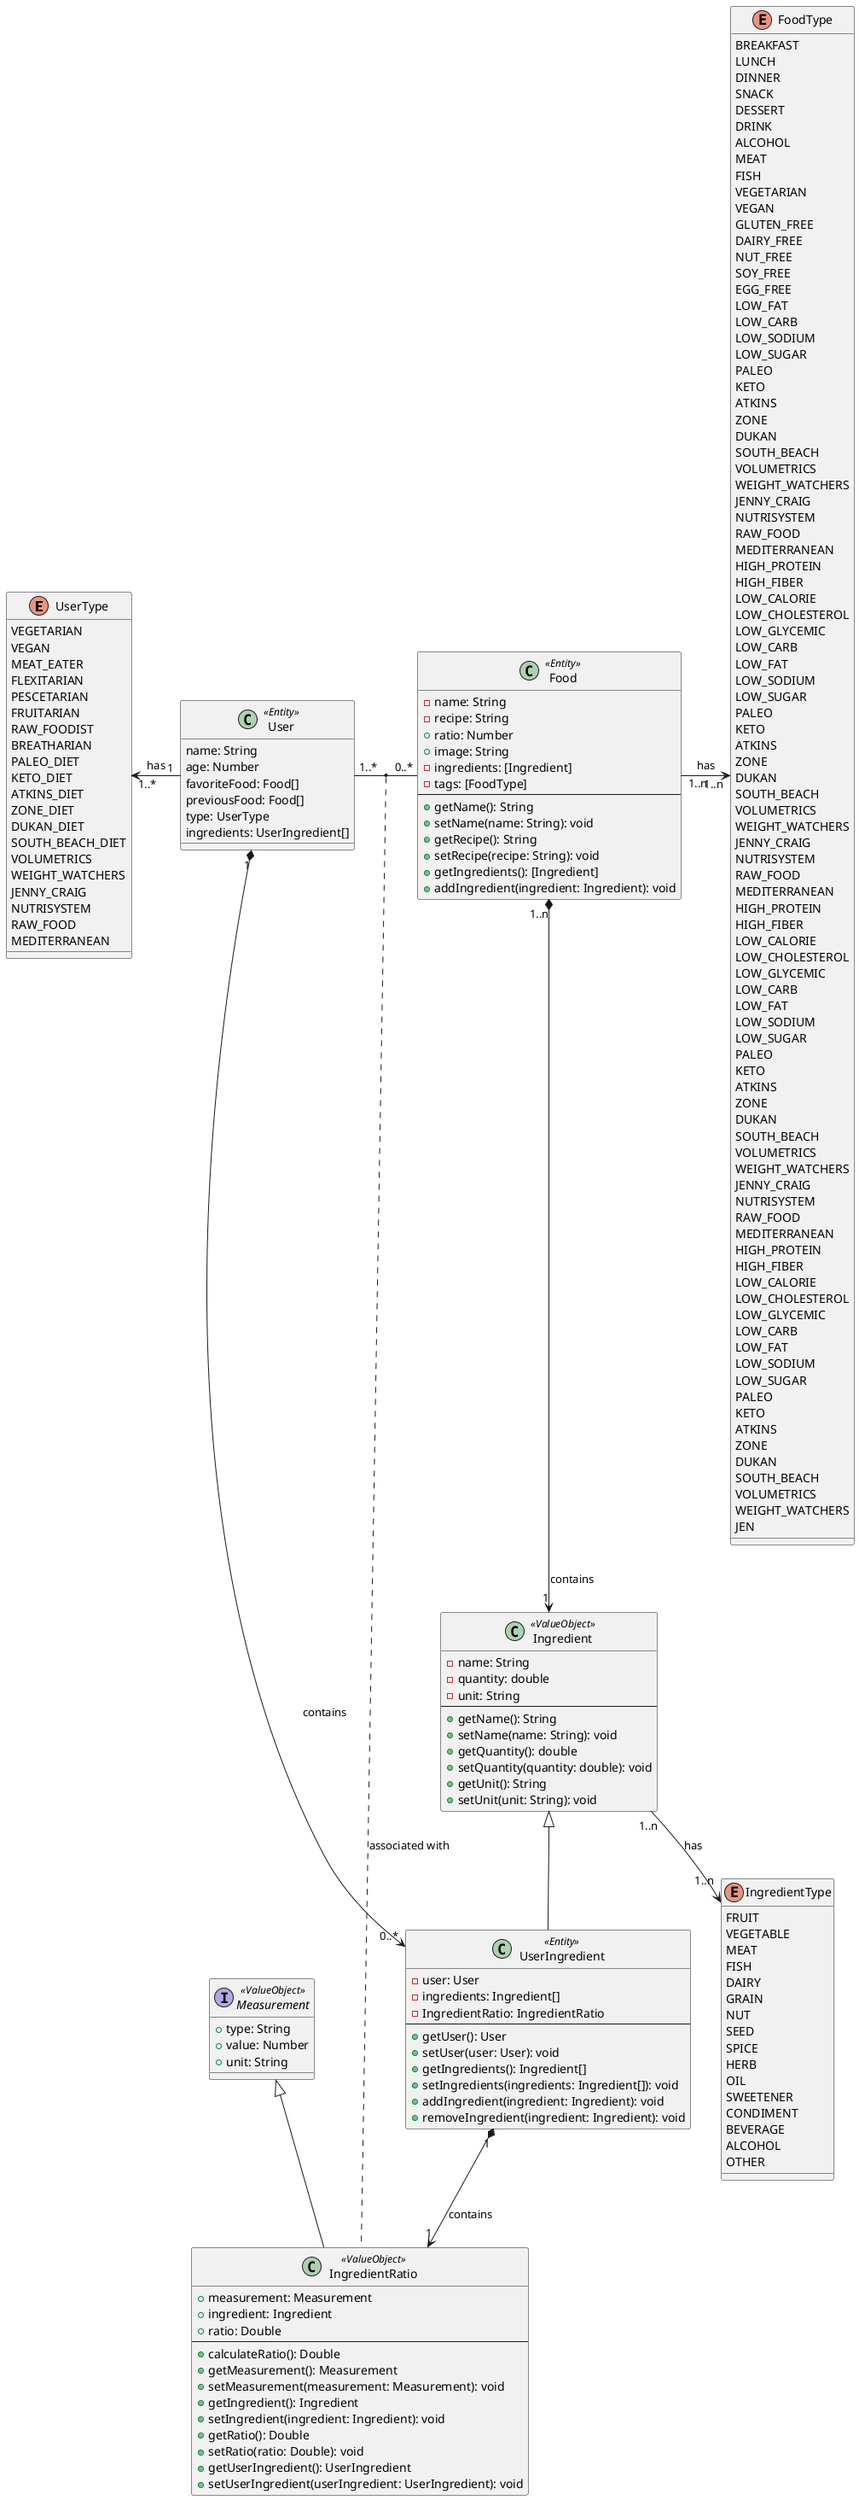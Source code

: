 @startuml "Class-Diagram"

enum UserType {
  VEGETARIAN
  VEGAN
  MEAT_EATER
  FLEXITARIAN
  PESCETARIAN
  FRUITARIAN
  RAW_FOODIST
  BREATHARIAN
  PALEO_DIET
  KETO_DIET
  ATKINS_DIET
  ZONE_DIET
  DUKAN_DIET
  SOUTH_BEACH_DIET
  VOLUMETRICS
  WEIGHT_WATCHERS
  JENNY_CRAIG
  NUTRISYSTEM
  RAW_FOOD
  MEDITERRANEAN
}

enum FoodType {
  BREAKFAST
  LUNCH
  DINNER
  SNACK
  DESSERT
  DRINK
  ALCOHOL
  MEAT
  FISH
  VEGETARIAN
  VEGAN
  GLUTEN_FREE
  DAIRY_FREE
  NUT_FREE
  SOY_FREE
  EGG_FREE
  LOW_FAT
  LOW_CARB
  LOW_SODIUM
  LOW_SUGAR
  PALEO
  KETO
  ATKINS
  ZONE
  DUKAN
  SOUTH_BEACH
  VOLUMETRICS
  WEIGHT_WATCHERS
  JENNY_CRAIG
  NUTRISYSTEM
  RAW_FOOD
  MEDITERRANEAN
  HIGH_PROTEIN
  HIGH_FIBER
  LOW_CALORIE
  LOW_CHOLESTEROL
  LOW_GLYCEMIC
  LOW_CARB
  LOW_FAT
  LOW_SODIUM
  LOW_SUGAR
  PALEO
  KETO
  ATKINS
  ZONE
  DUKAN
  SOUTH_BEACH
  VOLUMETRICS
  WEIGHT_WATCHERS
  JENNY_CRAIG
  NUTRISYSTEM
  RAW_FOOD
  MEDITERRANEAN
  HIGH_PROTEIN
  HIGH_FIBER
  LOW_CALORIE
  LOW_CHOLESTEROL
  LOW_GLYCEMIC
  LOW_CARB
  LOW_FAT
  LOW_SODIUM
  LOW_SUGAR
  PALEO
  KETO
  ATKINS
  ZONE
  DUKAN
  SOUTH_BEACH
  VOLUMETRICS
  WEIGHT_WATCHERS
  JENNY_CRAIG
  NUTRISYSTEM
  RAW_FOOD
  MEDITERRANEAN
  HIGH_PROTEIN
  HIGH_FIBER
  LOW_CALORIE
  LOW_CHOLESTEROL
  LOW_GLYCEMIC
  LOW_CARB
  LOW_FAT
  LOW_SODIUM
  LOW_SUGAR
  PALEO
  KETO
  ATKINS
  ZONE
  DUKAN
  SOUTH_BEACH
  VOLUMETRICS
  WEIGHT_WATCHERS
  JEN
}

enum IngredientType {
  FRUIT
  VEGETABLE
  MEAT
  FISH
  DAIRY
  GRAIN
  NUT
  SEED
  SPICE
  HERB
  OIL
  SWEETENER
  CONDIMENT
  BEVERAGE
  ALCOHOL
  OTHER
}

interface Measurement <<ValueObject>> {
  + type: String
  + value: Number
  + unit: String
}

class IngredientRatio <<ValueObject>> {
  + measurement: Measurement
  + ingredient: Ingredient
  + ratio: Double
  --
  + calculateRatio(): Double
  + getMeasurement(): Measurement
  + setMeasurement(measurement: Measurement): void
  + getIngredient(): Ingredient
  + setIngredient(ingredient: Ingredient): void
  + getRatio(): Double
  + setRatio(ratio: Double): void
  + getUserIngredient(): UserIngredient
  + setUserIngredient(userIngredient: UserIngredient): void
}

class User <<Entity>> {
  name: String
  age: Number
  favoriteFood: Food[]
  previousFood: Food[]
  type: UserType
  ingredients: UserIngredient[]
}

class UserIngredient <<Entity>> {
  - user: User
  - ingredients: Ingredient[]
  - IngredientRatio: IngredientRatio
  --
  + getUser(): User
  + setUser(user: User): void
  + getIngredients(): Ingredient[]
  + setIngredients(ingredients: Ingredient[]): void
  + addIngredient(ingredient: Ingredient): void
  + removeIngredient(ingredient: Ingredient): void
}

class Ingredient <<ValueObject>> {
  - name: String
  - quantity: double
  - unit: String
  --
  + getName(): String
  + setName(name: String): void
  + getQuantity(): double
  + setQuantity(quantity: double): void
  + getUnit(): String
  + setUnit(unit: String): void
}

class Food <<Entity>> {
  - name: String
  - recipe: String
  + ratio: Number
  + image: String
  - ingredients: [Ingredient]
  - tags: [FoodType]
  --
  + getName(): String
  + setName(name: String): void
  + getRecipe(): String
  + setRecipe(recipe: String): void
  + getIngredients(): [Ingredient]
  + addIngredient(ingredient: Ingredient): void
}

' Compositional Relationships
Food "1..n" *--> "1" Ingredient : contains

Food "1..n" -right-> "1..n" FoodType: has
Ingredient "1..n" --> "1..n" IngredientType: has
User "1" -left-> "1..*" UserType: has

' Association Relationships
User "1..*" - "0..*" Food
(User, Food) . IngredientRatio : associated with

' Compositional Relationships
User "1" *--> "0..*" UserIngredient: contains

' Extension Relationships
UserIngredient -up-|> Ingredient

' Compositional Relationships
UserIngredient "1" *--> "1" IngredientRatio : contains

' Extension Relationships
IngredientRatio -up-|> Measurement

@enduml